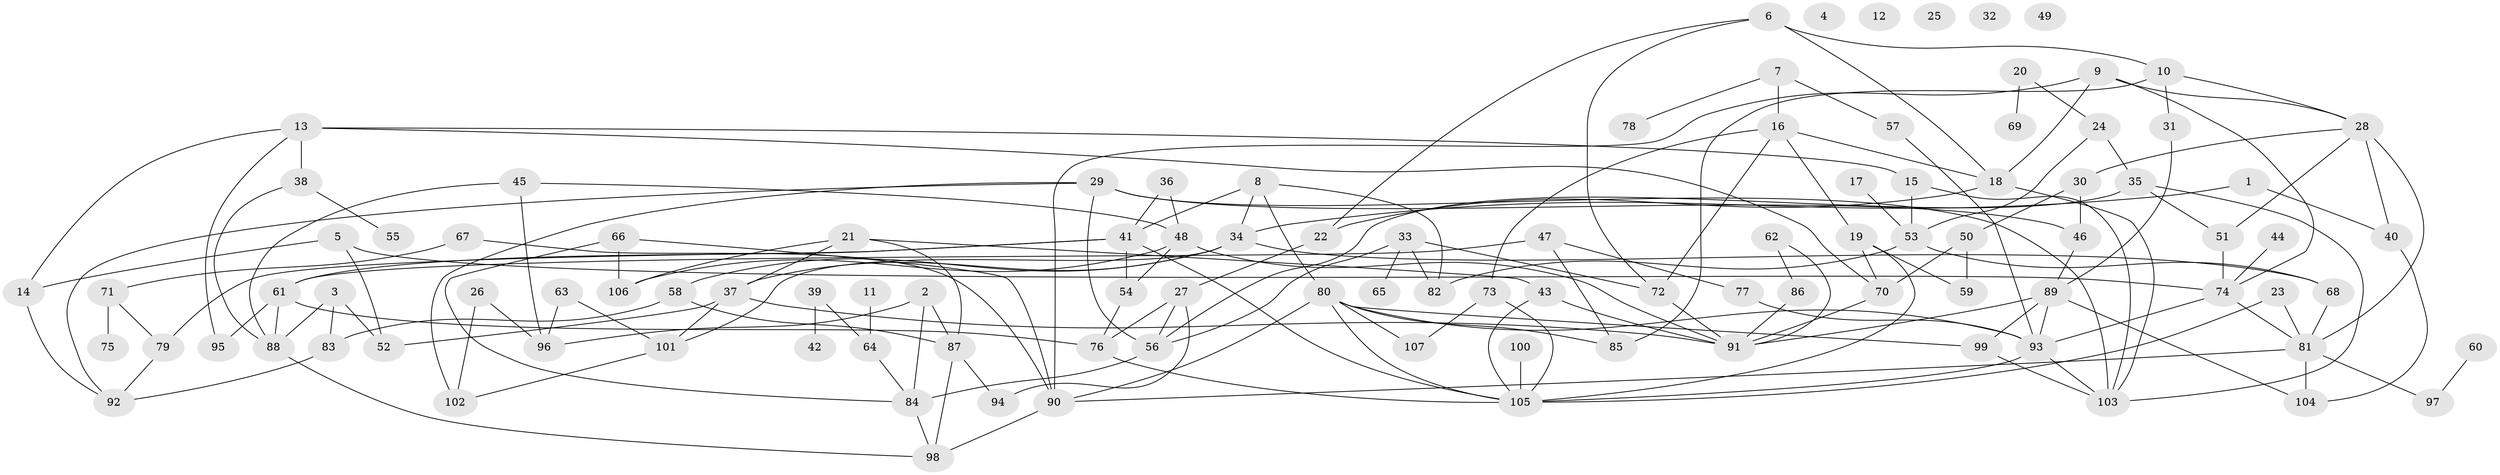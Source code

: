 // Generated by graph-tools (version 1.1) at 2025/13/03/09/25 04:13:03]
// undirected, 107 vertices, 175 edges
graph export_dot {
graph [start="1"]
  node [color=gray90,style=filled];
  1;
  2;
  3;
  4;
  5;
  6;
  7;
  8;
  9;
  10;
  11;
  12;
  13;
  14;
  15;
  16;
  17;
  18;
  19;
  20;
  21;
  22;
  23;
  24;
  25;
  26;
  27;
  28;
  29;
  30;
  31;
  32;
  33;
  34;
  35;
  36;
  37;
  38;
  39;
  40;
  41;
  42;
  43;
  44;
  45;
  46;
  47;
  48;
  49;
  50;
  51;
  52;
  53;
  54;
  55;
  56;
  57;
  58;
  59;
  60;
  61;
  62;
  63;
  64;
  65;
  66;
  67;
  68;
  69;
  70;
  71;
  72;
  73;
  74;
  75;
  76;
  77;
  78;
  79;
  80;
  81;
  82;
  83;
  84;
  85;
  86;
  87;
  88;
  89;
  90;
  91;
  92;
  93;
  94;
  95;
  96;
  97;
  98;
  99;
  100;
  101;
  102;
  103;
  104;
  105;
  106;
  107;
  1 -- 34;
  1 -- 40;
  2 -- 84;
  2 -- 87;
  2 -- 96;
  3 -- 52;
  3 -- 83;
  3 -- 88;
  5 -- 14;
  5 -- 52;
  5 -- 74;
  6 -- 10;
  6 -- 18;
  6 -- 22;
  6 -- 72;
  7 -- 16;
  7 -- 57;
  7 -- 78;
  8 -- 34;
  8 -- 41;
  8 -- 80;
  8 -- 82;
  9 -- 18;
  9 -- 28;
  9 -- 74;
  9 -- 90;
  10 -- 28;
  10 -- 31;
  10 -- 85;
  11 -- 64;
  13 -- 14;
  13 -- 15;
  13 -- 38;
  13 -- 70;
  13 -- 95;
  14 -- 92;
  15 -- 53;
  15 -- 103;
  16 -- 18;
  16 -- 19;
  16 -- 72;
  16 -- 73;
  17 -- 53;
  18 -- 22;
  18 -- 103;
  19 -- 59;
  19 -- 70;
  19 -- 105;
  20 -- 24;
  20 -- 69;
  21 -- 37;
  21 -- 43;
  21 -- 87;
  21 -- 106;
  22 -- 27;
  23 -- 81;
  23 -- 105;
  24 -- 35;
  24 -- 53;
  26 -- 96;
  26 -- 102;
  27 -- 56;
  27 -- 76;
  27 -- 94;
  28 -- 30;
  28 -- 40;
  28 -- 51;
  28 -- 81;
  29 -- 46;
  29 -- 56;
  29 -- 92;
  29 -- 102;
  29 -- 103;
  30 -- 46;
  30 -- 50;
  31 -- 89;
  33 -- 56;
  33 -- 65;
  33 -- 72;
  33 -- 82;
  34 -- 37;
  34 -- 58;
  34 -- 68;
  34 -- 101;
  35 -- 51;
  35 -- 56;
  35 -- 103;
  36 -- 41;
  36 -- 48;
  37 -- 52;
  37 -- 91;
  37 -- 101;
  38 -- 55;
  38 -- 88;
  39 -- 42;
  39 -- 64;
  40 -- 104;
  41 -- 54;
  41 -- 61;
  41 -- 79;
  41 -- 105;
  43 -- 91;
  43 -- 105;
  44 -- 74;
  45 -- 48;
  45 -- 88;
  45 -- 96;
  46 -- 89;
  47 -- 61;
  47 -- 77;
  47 -- 85;
  48 -- 54;
  48 -- 91;
  48 -- 106;
  50 -- 59;
  50 -- 70;
  51 -- 74;
  53 -- 68;
  53 -- 82;
  54 -- 76;
  56 -- 84;
  57 -- 93;
  58 -- 83;
  58 -- 87;
  60 -- 97;
  61 -- 76;
  61 -- 88;
  61 -- 95;
  62 -- 86;
  62 -- 91;
  63 -- 96;
  63 -- 101;
  64 -- 84;
  66 -- 84;
  66 -- 90;
  66 -- 106;
  67 -- 71;
  67 -- 90;
  68 -- 81;
  70 -- 91;
  71 -- 75;
  71 -- 79;
  72 -- 91;
  73 -- 105;
  73 -- 107;
  74 -- 81;
  74 -- 93;
  76 -- 105;
  77 -- 93;
  79 -- 92;
  80 -- 85;
  80 -- 90;
  80 -- 93;
  80 -- 99;
  80 -- 105;
  80 -- 107;
  81 -- 90;
  81 -- 97;
  81 -- 104;
  83 -- 92;
  84 -- 98;
  86 -- 91;
  87 -- 94;
  87 -- 98;
  88 -- 98;
  89 -- 91;
  89 -- 93;
  89 -- 99;
  89 -- 104;
  90 -- 98;
  93 -- 103;
  93 -- 105;
  99 -- 103;
  100 -- 105;
  101 -- 102;
}

